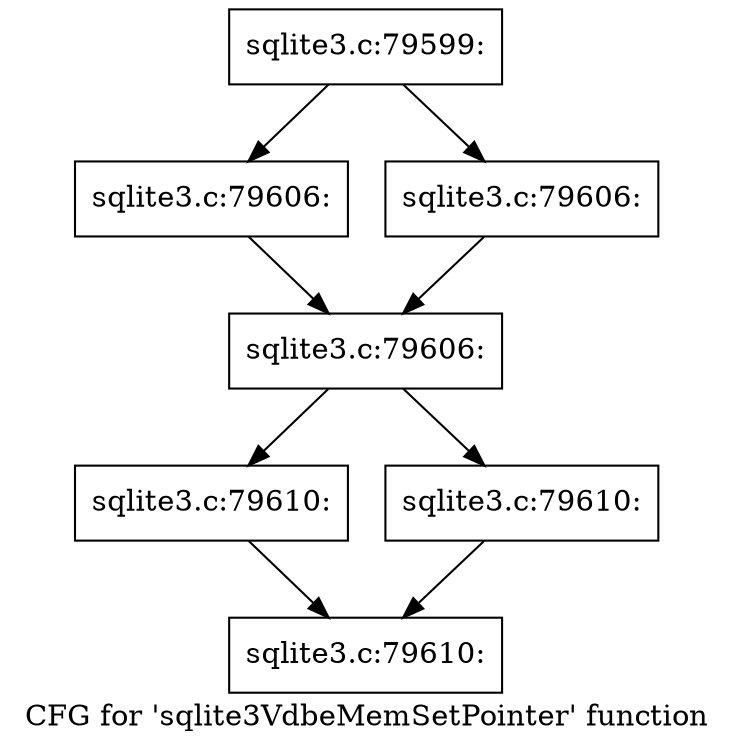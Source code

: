 digraph "CFG for 'sqlite3VdbeMemSetPointer' function" {
	label="CFG for 'sqlite3VdbeMemSetPointer' function";

	Node0x55c0f7b54da0 [shape=record,label="{sqlite3.c:79599:}"];
	Node0x55c0f7b54da0 -> Node0x55c0f7b56c90;
	Node0x55c0f7b54da0 -> Node0x55c0f7b56ce0;
	Node0x55c0f7b56c90 [shape=record,label="{sqlite3.c:79606:}"];
	Node0x55c0f7b56c90 -> Node0x55c0f7b56d30;
	Node0x55c0f7b56ce0 [shape=record,label="{sqlite3.c:79606:}"];
	Node0x55c0f7b56ce0 -> Node0x55c0f7b56d30;
	Node0x55c0f7b56d30 [shape=record,label="{sqlite3.c:79606:}"];
	Node0x55c0f7b56d30 -> Node0x55c0f7b57de0;
	Node0x55c0f7b56d30 -> Node0x55c0f7b57e30;
	Node0x55c0f7b57de0 [shape=record,label="{sqlite3.c:79610:}"];
	Node0x55c0f7b57de0 -> Node0x55c0f7b57e80;
	Node0x55c0f7b57e30 [shape=record,label="{sqlite3.c:79610:}"];
	Node0x55c0f7b57e30 -> Node0x55c0f7b57e80;
	Node0x55c0f7b57e80 [shape=record,label="{sqlite3.c:79610:}"];
}
